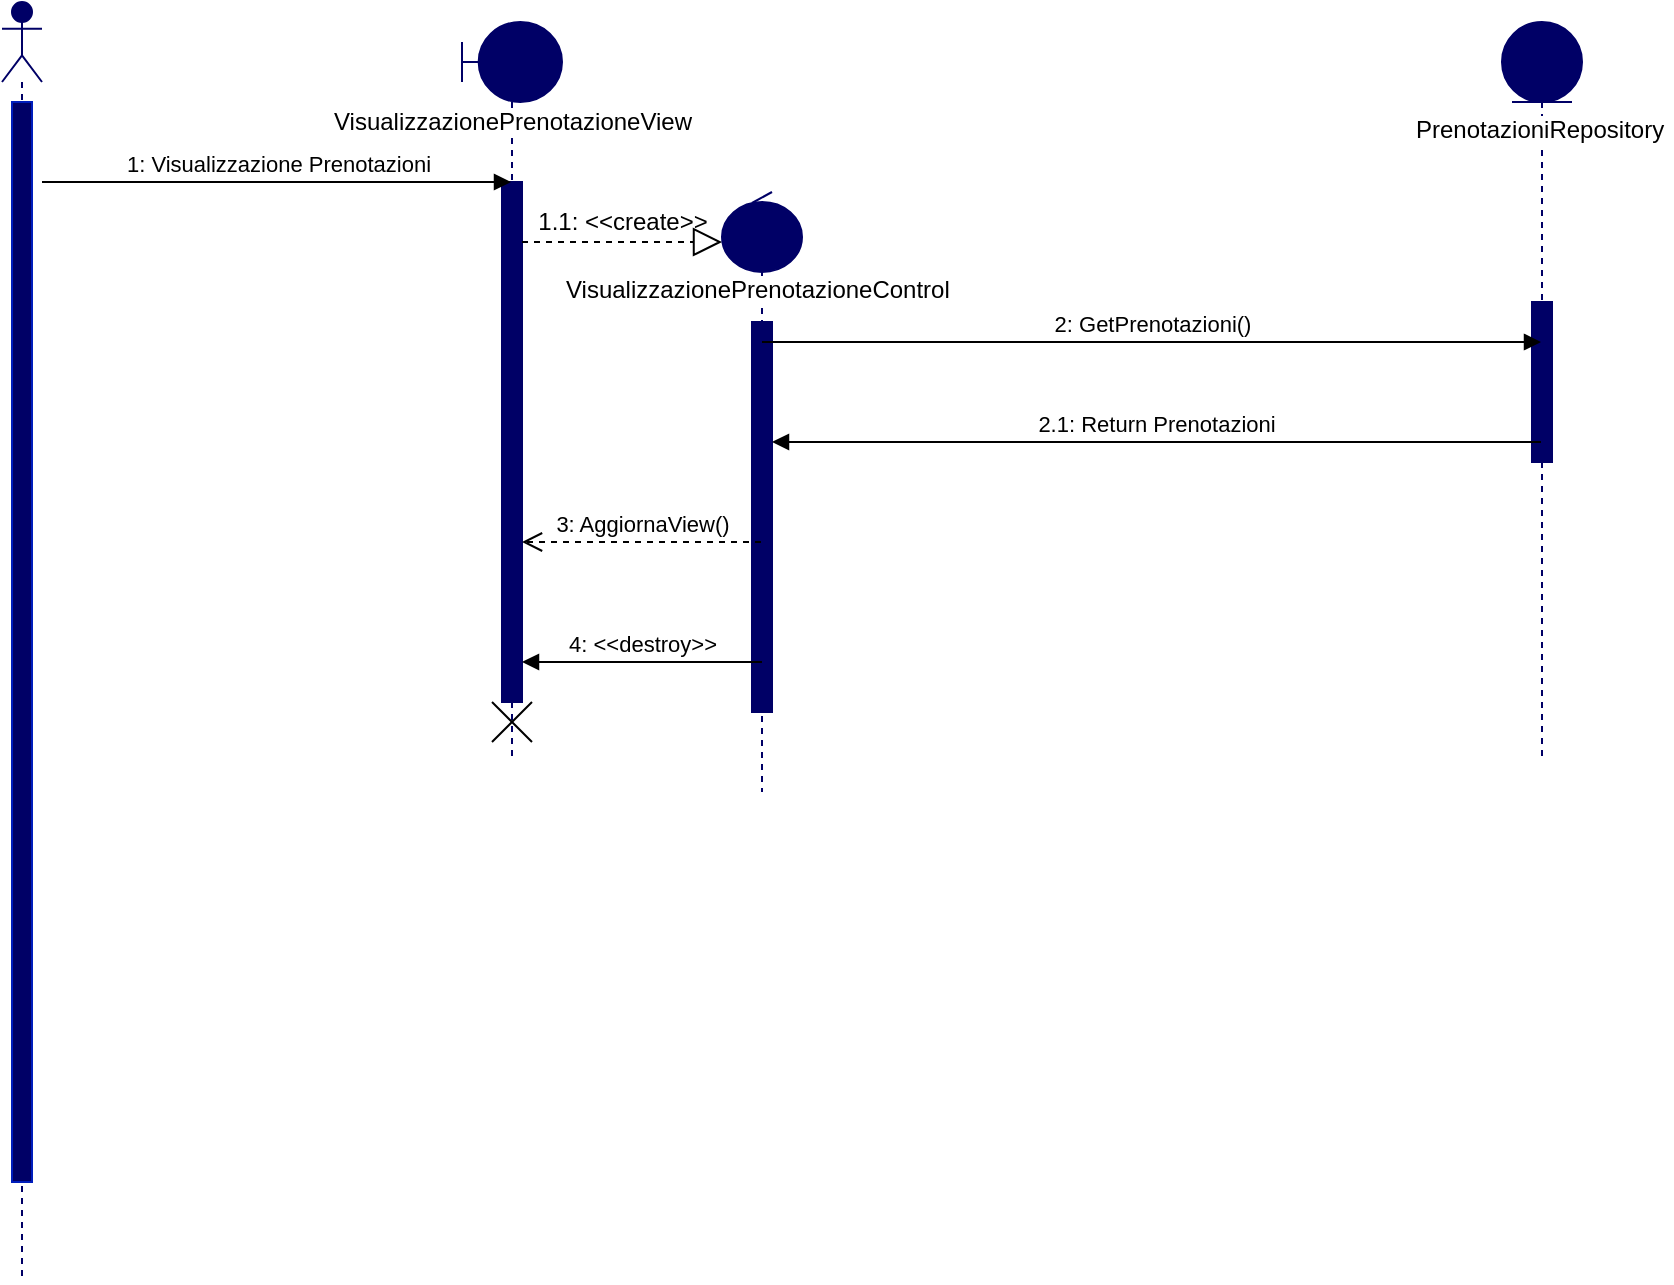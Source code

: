 <mxfile version="13.9.9" type="device"><diagram name="Page-1" id="13e1069c-82ec-6db2-03f1-153e76fe0fe0"><mxGraphModel dx="1086" dy="806" grid="1" gridSize="10" guides="1" tooltips="1" connect="1" arrows="1" fold="1" page="1" pageScale="1" pageWidth="1100" pageHeight="850" background="#ffffff" math="0" shadow="0"><root><mxCell id="0"/><mxCell id="1" parent="0"/><mxCell id="rmShR-VH-MiZmmc6JSE4-1" value="" style="shape=umlLifeline;participant=umlActor;perimeter=lifelinePerimeter;whiteSpace=wrap;html=1;container=1;collapsible=0;recursiveResize=0;verticalAlign=top;spacingTop=36;outlineConnect=0;fontColor=#ffffff;fillColor=#000066;strokeColor=#000066;" parent="1" vertex="1"><mxGeometry x="70" y="30" width="20" height="640" as="geometry"/></mxCell><mxCell id="rmShR-VH-MiZmmc6JSE4-2" value="" style="html=1;points=[];perimeter=orthogonalPerimeter;strokeColor=#001DBC;fontColor=#ffffff;fillColor=#000066;" parent="rmShR-VH-MiZmmc6JSE4-1" vertex="1"><mxGeometry x="5" y="50" width="10" height="540" as="geometry"/></mxCell><mxCell id="rmShR-VH-MiZmmc6JSE4-3" value="" style="shape=umlLifeline;participant=umlBoundary;perimeter=lifelinePerimeter;whiteSpace=wrap;html=1;container=1;collapsible=0;recursiveResize=0;verticalAlign=top;spacingTop=36;outlineConnect=0;fontColor=#ffffff;fillColor=#000066;strokeColor=#000066;" parent="1" vertex="1"><mxGeometry x="300" y="40" width="50" height="370" as="geometry"/></mxCell><mxCell id="rmShR-VH-MiZmmc6JSE4-7" value="" style="html=1;points=[];perimeter=orthogonalPerimeter;fontColor=#ffffff;fillColor=#000066;strokeColor=#000066;" parent="rmShR-VH-MiZmmc6JSE4-3" vertex="1"><mxGeometry x="20" y="80" width="10" height="260" as="geometry"/></mxCell><mxCell id="rmShR-VH-MiZmmc6JSE4-26" value="" style="shape=umlDestroy;" parent="rmShR-VH-MiZmmc6JSE4-3" vertex="1"><mxGeometry x="15" y="340" width="20" height="20" as="geometry"/></mxCell><mxCell id="rmShR-VH-MiZmmc6JSE4-4" value="1: Visualizzazione Prenotazioni" style="html=1;verticalAlign=bottom;endArrow=block;" parent="1" target="rmShR-VH-MiZmmc6JSE4-3" edge="1"><mxGeometry width="80" relative="1" as="geometry"><mxPoint x="90" y="120" as="sourcePoint"/><mxPoint x="290" y="120" as="targetPoint"/></mxGeometry></mxCell><mxCell id="rmShR-VH-MiZmmc6JSE4-5" value="&lt;span style=&quot;background-color: rgb(255 , 255 , 255)&quot;&gt;VisualizzazionePrenotazioneView&lt;/span&gt;" style="text;html=1;align=center;verticalAlign=middle;resizable=0;points=[];autosize=1;" parent="1" vertex="1"><mxGeometry x="230" y="80" width="190" height="20" as="geometry"/></mxCell><mxCell id="rmShR-VH-MiZmmc6JSE4-9" value="" style="endArrow=block;dashed=1;endFill=0;endSize=12;html=1;" parent="1" edge="1"><mxGeometry width="160" relative="1" as="geometry"><mxPoint x="330" y="150" as="sourcePoint"/><mxPoint x="430" y="150" as="targetPoint"/></mxGeometry></mxCell><mxCell id="rmShR-VH-MiZmmc6JSE4-10" value="" style="shape=umlLifeline;participant=umlControl;perimeter=lifelinePerimeter;whiteSpace=wrap;html=1;container=1;collapsible=0;recursiveResize=0;verticalAlign=top;spacingTop=36;outlineConnect=0;fontColor=#ffffff;strokeColor=#000066;fillColor=#000066;" parent="1" vertex="1"><mxGeometry x="430" y="125" width="40" height="300" as="geometry"/></mxCell><mxCell id="rmShR-VH-MiZmmc6JSE4-12" value="" style="html=1;points=[];perimeter=orthogonalPerimeter;fontColor=#ffffff;fillColor=#000066;strokeColor=#000066;" parent="rmShR-VH-MiZmmc6JSE4-10" vertex="1"><mxGeometry x="15" y="65" width="10" height="195" as="geometry"/></mxCell><mxCell id="rmShR-VH-MiZmmc6JSE4-11" value="&lt;span style=&quot;color: rgb(0 , 0 , 0) ; font-family: &amp;#34;helvetica&amp;#34; ; font-size: 12px ; font-style: normal ; font-weight: 400 ; letter-spacing: normal ; text-align: center ; text-indent: 0px ; text-transform: none ; word-spacing: 0px ; background-color: rgb(255 , 255 , 255) ; display: inline ; float: none&quot;&gt;VisualizzazionePrenotazioneControl&lt;/span&gt;" style="text;whiteSpace=wrap;html=1;" parent="1" vertex="1"><mxGeometry x="350" y="160" width="200" height="30" as="geometry"/></mxCell><mxCell id="rmShR-VH-MiZmmc6JSE4-13" value="" style="shape=umlLifeline;participant=umlEntity;perimeter=lifelinePerimeter;whiteSpace=wrap;html=1;container=1;collapsible=0;recursiveResize=0;verticalAlign=top;spacingTop=36;outlineConnect=0;fontColor=#ffffff;strokeColor=#000066;fillColor=#000066;" parent="1" vertex="1"><mxGeometry x="820" y="40" width="40" height="370" as="geometry"/></mxCell><mxCell id="rmShR-VH-MiZmmc6JSE4-15" value="" style="html=1;points=[];perimeter=orthogonalPerimeter;fontColor=#ffffff;strokeColor=#000066;fillColor=#000066;" parent="rmShR-VH-MiZmmc6JSE4-13" vertex="1"><mxGeometry x="15" y="140" width="10" height="80" as="geometry"/></mxCell><mxCell id="rmShR-VH-MiZmmc6JSE4-14" value="&lt;div style=&quot;text-align: center&quot;&gt;&lt;font face=&quot;helvetica&quot;&gt;&lt;span style=&quot;background-color: rgb(255 , 255 , 255)&quot;&gt;PrenotazioniRepository&lt;/span&gt;&lt;/font&gt;&lt;/div&gt;" style="text;whiteSpace=wrap;html=1;" parent="1" vertex="1"><mxGeometry x="775" y="80" width="130" height="30" as="geometry"/></mxCell><mxCell id="rmShR-VH-MiZmmc6JSE4-16" value="2: GetPrenotazioni()" style="html=1;verticalAlign=bottom;endArrow=block;" parent="1" target="rmShR-VH-MiZmmc6JSE4-13" edge="1"><mxGeometry width="80" relative="1" as="geometry"><mxPoint x="450" y="200" as="sourcePoint"/><mxPoint x="530" y="200" as="targetPoint"/></mxGeometry></mxCell><mxCell id="rmShR-VH-MiZmmc6JSE4-17" value="1.1: &amp;lt;&amp;lt;create&amp;gt;&amp;gt;" style="text;html=1;align=center;verticalAlign=middle;resizable=0;points=[];autosize=1;" parent="1" vertex="1"><mxGeometry x="330" y="130" width="100" height="20" as="geometry"/></mxCell><mxCell id="rmShR-VH-MiZmmc6JSE4-18" value="2.1: Return Prenotazioni" style="html=1;verticalAlign=bottom;endArrow=block;" parent="1" source="rmShR-VH-MiZmmc6JSE4-13" target="rmShR-VH-MiZmmc6JSE4-12" edge="1"><mxGeometry width="80" relative="1" as="geometry"><mxPoint x="800" y="250" as="sourcePoint"/><mxPoint x="480" y="240" as="targetPoint"/><Array as="points"><mxPoint x="490" y="250"/></Array></mxGeometry></mxCell><mxCell id="rmShR-VH-MiZmmc6JSE4-23" value="3: AggiornaView()" style="html=1;verticalAlign=bottom;endArrow=open;dashed=1;endSize=8;" parent="1" source="rmShR-VH-MiZmmc6JSE4-10" edge="1"><mxGeometry relative="1" as="geometry"><mxPoint x="410" y="300" as="sourcePoint"/><mxPoint x="330" y="300" as="targetPoint"/></mxGeometry></mxCell><mxCell id="rmShR-VH-MiZmmc6JSE4-24" value="4: &amp;lt;&amp;lt;destroy&amp;gt;&amp;gt;" style="html=1;verticalAlign=bottom;endArrow=block;" parent="1" target="rmShR-VH-MiZmmc6JSE4-7" edge="1"><mxGeometry width="80" relative="1" as="geometry"><mxPoint x="450" y="360" as="sourcePoint"/><mxPoint x="340" y="360" as="targetPoint"/></mxGeometry></mxCell></root></mxGraphModel></diagram></mxfile>